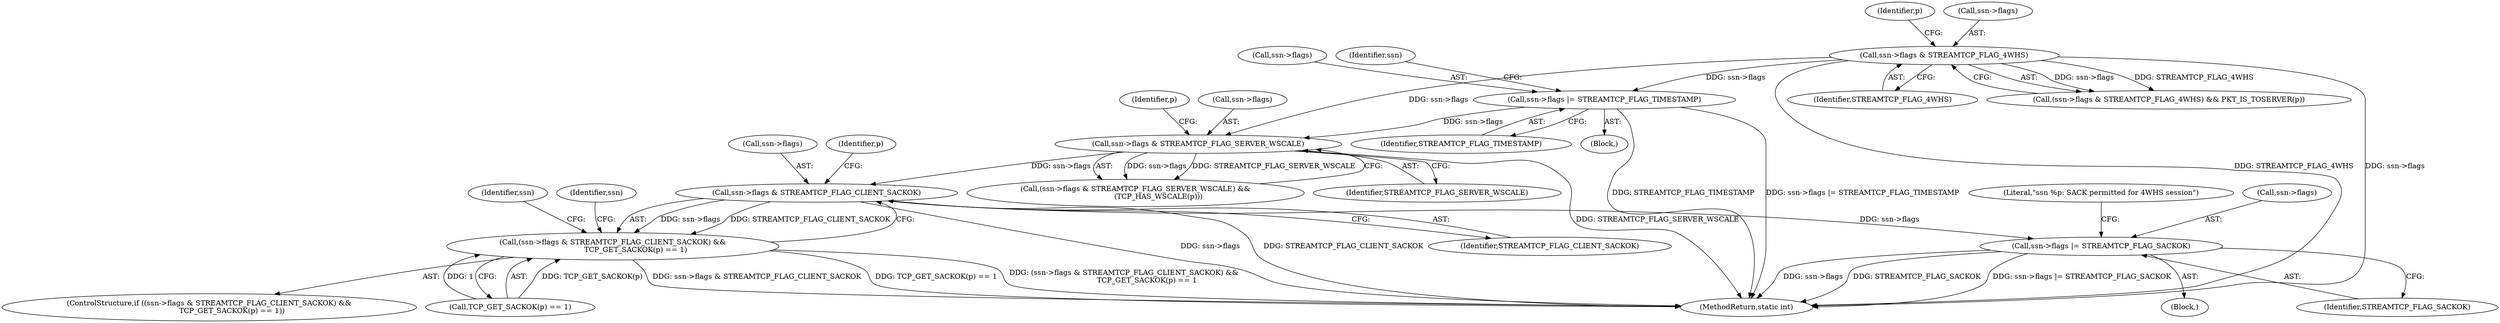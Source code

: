 digraph "0_suricata_843d0b7a10bb45627f94764a6c5d468a24143345_1@pointer" {
"1000515" [label="(Call,ssn->flags & STREAMTCP_FLAG_CLIENT_SACKOK)"];
"1000488" [label="(Call,ssn->flags & STREAMTCP_FLAG_SERVER_WSCALE)"];
"1000411" [label="(Call,ssn->flags |= STREAMTCP_FLAG_TIMESTAMP)"];
"1000255" [label="(Call,ssn->flags & STREAMTCP_FLAG_4WHS)"];
"1000514" [label="(Call,(ssn->flags & STREAMTCP_FLAG_CLIENT_SACKOK) &&\n                    TCP_GET_SACKOK(p) == 1)"];
"1000525" [label="(Call,ssn->flags |= STREAMTCP_FLAG_SACKOK)"];
"1000516" [label="(Call,ssn->flags)"];
"1001128" [label="(MethodReturn,static int)"];
"1000489" [label="(Call,ssn->flags)"];
"1000514" [label="(Call,(ssn->flags & STREAMTCP_FLAG_CLIENT_SACKOK) &&\n                    TCP_GET_SACKOK(p) == 1)"];
"1000259" [label="(Identifier,STREAMTCP_FLAG_4WHS)"];
"1000412" [label="(Call,ssn->flags)"];
"1000261" [label="(Identifier,p)"];
"1000536" [label="(Identifier,ssn)"];
"1000522" [label="(Identifier,p)"];
"1000519" [label="(Identifier,STREAMTCP_FLAG_CLIENT_SACKOK)"];
"1000254" [label="(Call,(ssn->flags & STREAMTCP_FLAG_4WHS) && PKT_IS_TOSERVER(p))"];
"1000494" [label="(Identifier,p)"];
"1000527" [label="(Identifier,ssn)"];
"1000531" [label="(Literal,\"ssn %p: SACK permitted for 4WHS session\")"];
"1000419" [label="(Identifier,ssn)"];
"1000524" [label="(Block,)"];
"1000256" [label="(Call,ssn->flags)"];
"1000492" [label="(Identifier,STREAMTCP_FLAG_SERVER_WSCALE)"];
"1000255" [label="(Call,ssn->flags & STREAMTCP_FLAG_4WHS)"];
"1000513" [label="(ControlStructure,if ((ssn->flags & STREAMTCP_FLAG_CLIENT_SACKOK) &&\n                    TCP_GET_SACKOK(p) == 1))"];
"1000526" [label="(Call,ssn->flags)"];
"1000487" [label="(Call,(ssn->flags & STREAMTCP_FLAG_SERVER_WSCALE) &&\n                    (TCP_HAS_WSCALE(p)))"];
"1000488" [label="(Call,ssn->flags & STREAMTCP_FLAG_SERVER_WSCALE)"];
"1000515" [label="(Call,ssn->flags & STREAMTCP_FLAG_CLIENT_SACKOK)"];
"1000415" [label="(Identifier,STREAMTCP_FLAG_TIMESTAMP)"];
"1000520" [label="(Call,TCP_GET_SACKOK(p) == 1)"];
"1000411" [label="(Call,ssn->flags |= STREAMTCP_FLAG_TIMESTAMP)"];
"1000529" [label="(Identifier,STREAMTCP_FLAG_SACKOK)"];
"1000525" [label="(Call,ssn->flags |= STREAMTCP_FLAG_SACKOK)"];
"1000389" [label="(Block,)"];
"1000515" -> "1000514"  [label="AST: "];
"1000515" -> "1000519"  [label="CFG: "];
"1000516" -> "1000515"  [label="AST: "];
"1000519" -> "1000515"  [label="AST: "];
"1000522" -> "1000515"  [label="CFG: "];
"1000514" -> "1000515"  [label="CFG: "];
"1000515" -> "1001128"  [label="DDG: STREAMTCP_FLAG_CLIENT_SACKOK"];
"1000515" -> "1001128"  [label="DDG: ssn->flags"];
"1000515" -> "1000514"  [label="DDG: ssn->flags"];
"1000515" -> "1000514"  [label="DDG: STREAMTCP_FLAG_CLIENT_SACKOK"];
"1000488" -> "1000515"  [label="DDG: ssn->flags"];
"1000515" -> "1000525"  [label="DDG: ssn->flags"];
"1000488" -> "1000487"  [label="AST: "];
"1000488" -> "1000492"  [label="CFG: "];
"1000489" -> "1000488"  [label="AST: "];
"1000492" -> "1000488"  [label="AST: "];
"1000494" -> "1000488"  [label="CFG: "];
"1000487" -> "1000488"  [label="CFG: "];
"1000488" -> "1001128"  [label="DDG: STREAMTCP_FLAG_SERVER_WSCALE"];
"1000488" -> "1000487"  [label="DDG: ssn->flags"];
"1000488" -> "1000487"  [label="DDG: STREAMTCP_FLAG_SERVER_WSCALE"];
"1000411" -> "1000488"  [label="DDG: ssn->flags"];
"1000255" -> "1000488"  [label="DDG: ssn->flags"];
"1000411" -> "1000389"  [label="AST: "];
"1000411" -> "1000415"  [label="CFG: "];
"1000412" -> "1000411"  [label="AST: "];
"1000415" -> "1000411"  [label="AST: "];
"1000419" -> "1000411"  [label="CFG: "];
"1000411" -> "1001128"  [label="DDG: ssn->flags |= STREAMTCP_FLAG_TIMESTAMP"];
"1000411" -> "1001128"  [label="DDG: STREAMTCP_FLAG_TIMESTAMP"];
"1000255" -> "1000411"  [label="DDG: ssn->flags"];
"1000255" -> "1000254"  [label="AST: "];
"1000255" -> "1000259"  [label="CFG: "];
"1000256" -> "1000255"  [label="AST: "];
"1000259" -> "1000255"  [label="AST: "];
"1000261" -> "1000255"  [label="CFG: "];
"1000254" -> "1000255"  [label="CFG: "];
"1000255" -> "1001128"  [label="DDG: STREAMTCP_FLAG_4WHS"];
"1000255" -> "1001128"  [label="DDG: ssn->flags"];
"1000255" -> "1000254"  [label="DDG: ssn->flags"];
"1000255" -> "1000254"  [label="DDG: STREAMTCP_FLAG_4WHS"];
"1000514" -> "1000513"  [label="AST: "];
"1000514" -> "1000520"  [label="CFG: "];
"1000520" -> "1000514"  [label="AST: "];
"1000527" -> "1000514"  [label="CFG: "];
"1000536" -> "1000514"  [label="CFG: "];
"1000514" -> "1001128"  [label="DDG: TCP_GET_SACKOK(p) == 1"];
"1000514" -> "1001128"  [label="DDG: (ssn->flags & STREAMTCP_FLAG_CLIENT_SACKOK) &&\n                    TCP_GET_SACKOK(p) == 1"];
"1000514" -> "1001128"  [label="DDG: ssn->flags & STREAMTCP_FLAG_CLIENT_SACKOK"];
"1000520" -> "1000514"  [label="DDG: TCP_GET_SACKOK(p)"];
"1000520" -> "1000514"  [label="DDG: 1"];
"1000525" -> "1000524"  [label="AST: "];
"1000525" -> "1000529"  [label="CFG: "];
"1000526" -> "1000525"  [label="AST: "];
"1000529" -> "1000525"  [label="AST: "];
"1000531" -> "1000525"  [label="CFG: "];
"1000525" -> "1001128"  [label="DDG: ssn->flags |= STREAMTCP_FLAG_SACKOK"];
"1000525" -> "1001128"  [label="DDG: ssn->flags"];
"1000525" -> "1001128"  [label="DDG: STREAMTCP_FLAG_SACKOK"];
}
